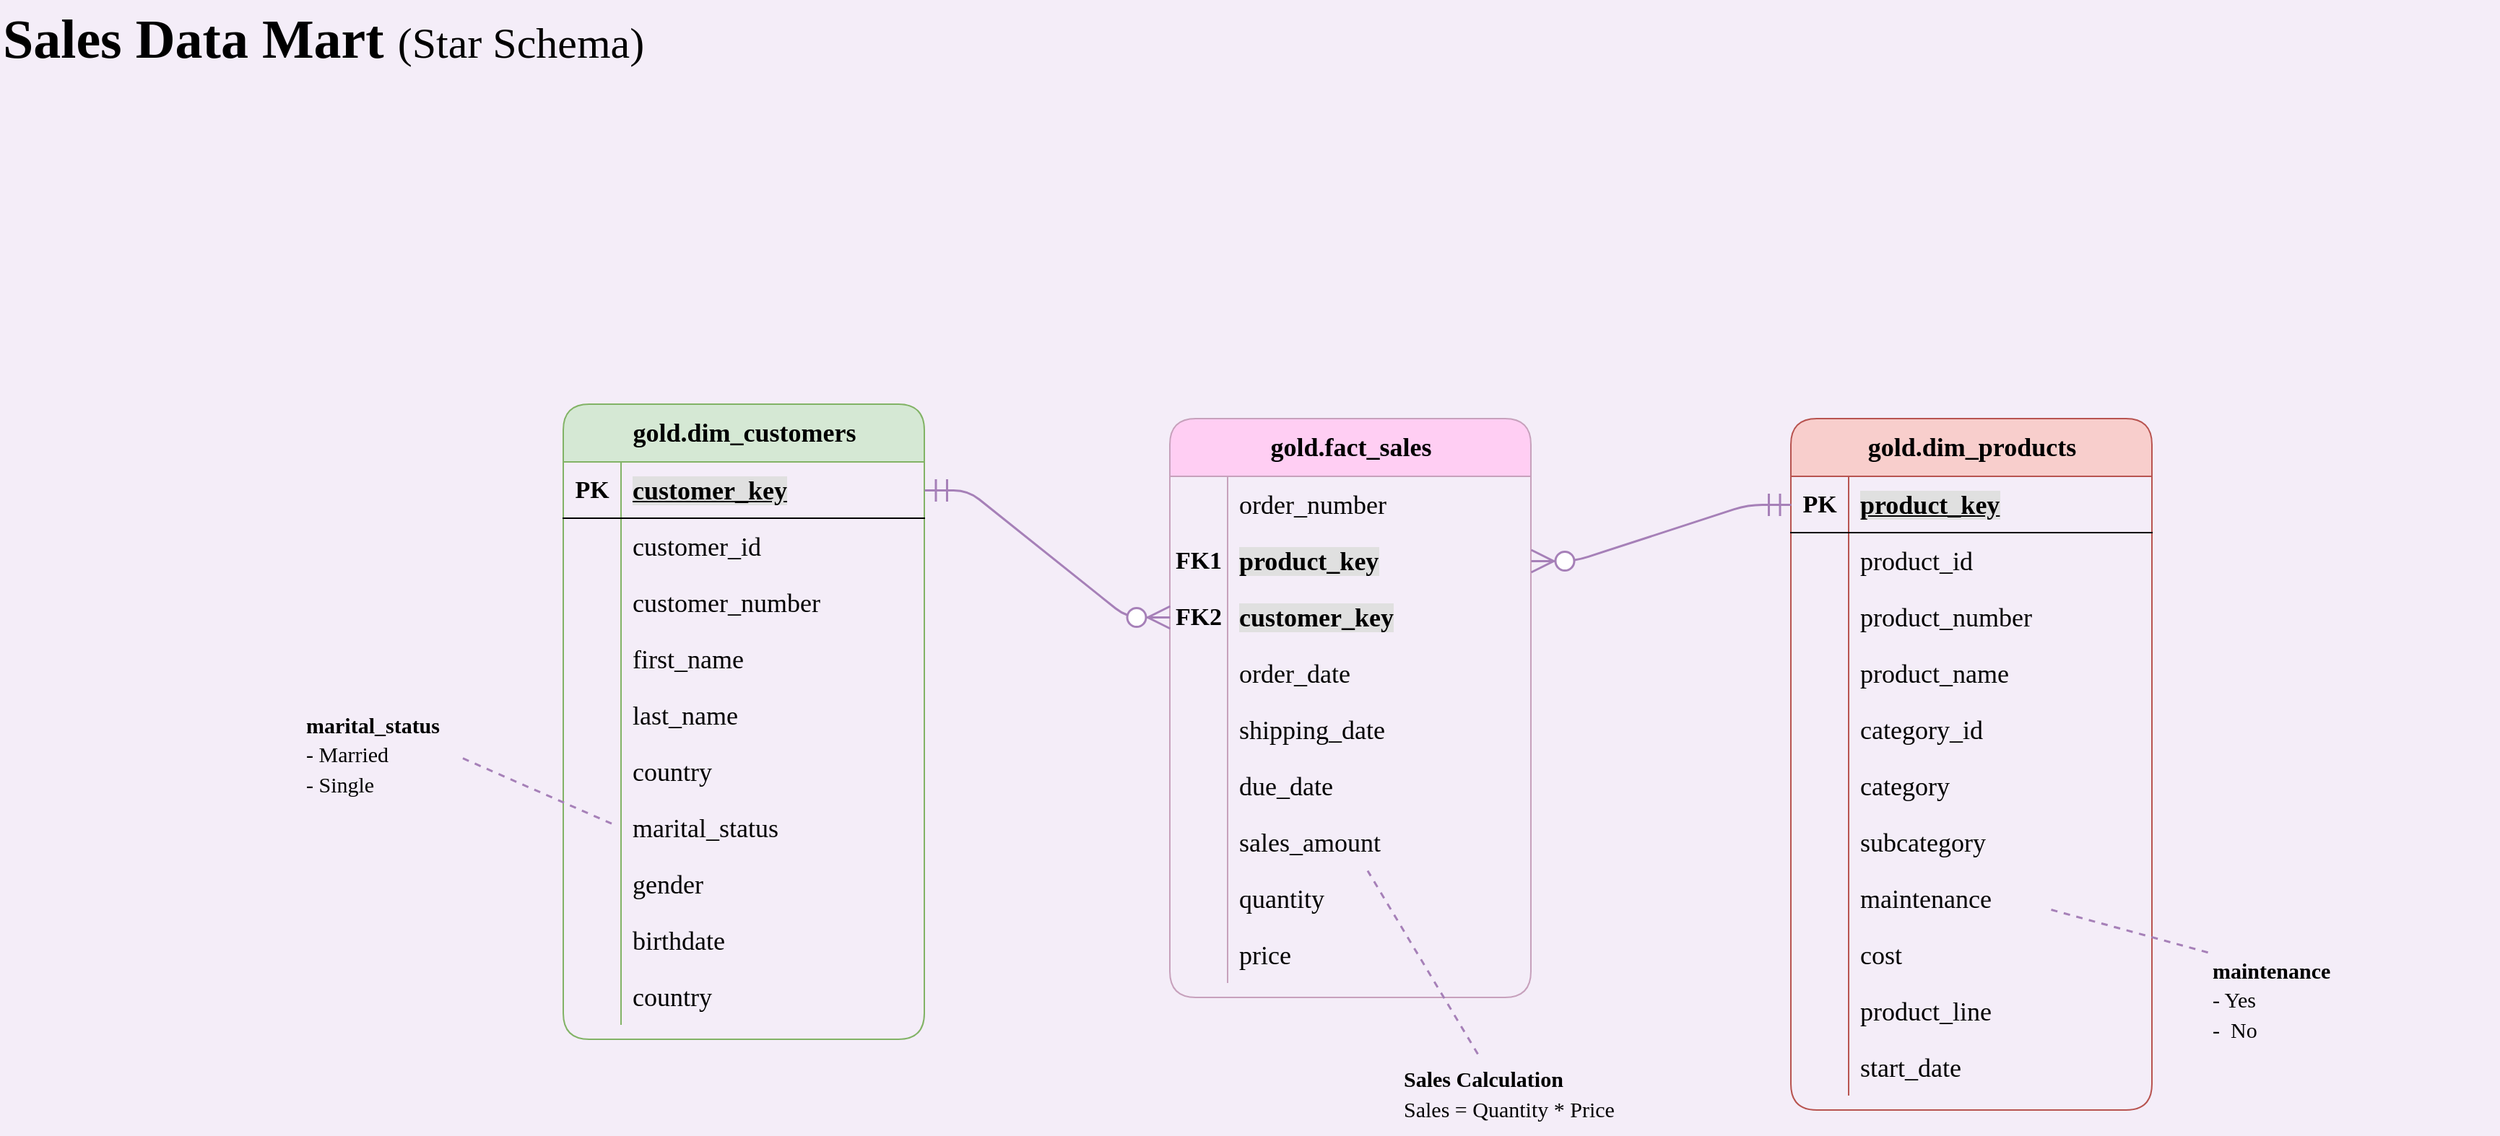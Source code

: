 <mxfile version="26.0.9">
  <diagram name="Sales Data Mart " id="hLIjLHAYCb3o381HsihC">
    <mxGraphModel dx="1687" dy="2205" grid="1" gridSize="10" guides="1" tooltips="1" connect="1" arrows="1" fold="1" page="1" pageScale="1" pageWidth="1920" pageHeight="1200" background="#F4EDF8" math="0" shadow="0">
      <root>
        <mxCell id="3UP7FawPSVQ9M-GqKKiO-0" />
        <mxCell id="3UP7FawPSVQ9M-GqKKiO-1" parent="3UP7FawPSVQ9M-GqKKiO-0" />
        <mxCell id="3UP7FawPSVQ9M-GqKKiO-40" value="&lt;font style=&quot;&quot;&gt;&lt;b style=&quot;font-size: 38px;&quot;&gt;Sales Data Mart &lt;/b&gt;&lt;font style=&quot;font-size: 30px;&quot;&gt;(Star Schema)&lt;/font&gt;&lt;br style=&quot;font-size: 38px;&quot;&gt;&lt;/font&gt;" style="text;html=1;strokeColor=none;fillColor=none;align=left;verticalAlign=middle;whiteSpace=wrap;rounded=1;fontSize=38;fontFamily=Poppins;fontSource=https%3A%2F%2Ffonts.googleapis.com%2Fcss%3Ffamily%3DPoppins;" parent="3UP7FawPSVQ9M-GqKKiO-1" vertex="1">
          <mxGeometry x="40" y="-1170" width="610" height="54" as="geometry" />
        </mxCell>
        <mxCell id="R6O-aEDRoKmDsrgJR9yp-0" value="&lt;font style=&quot;font-size: 18px;&quot;&gt;gold.dim_customers&lt;/font&gt;" style="shape=table;startSize=40;container=1;collapsible=1;childLayout=tableLayout;fixedRows=1;rowLines=0;fontStyle=1;align=center;resizeLast=1;html=1;rounded=1;fillColor=#D5E8D4;strokeColor=#82b366;fontFamily=Poppins;fontSource=https%3A%2F%2Ffonts.googleapis.com%2Fcss%3Ffamily%3DPoppins;textShadow=0;" parent="3UP7FawPSVQ9M-GqKKiO-1" vertex="1">
          <mxGeometry x="430" y="-890" width="250" height="440" as="geometry" />
        </mxCell>
        <mxCell id="R6O-aEDRoKmDsrgJR9yp-1" value="" style="shape=tableRow;horizontal=0;startSize=0;swimlaneHead=0;swimlaneBody=0;fillColor=none;collapsible=0;dropTarget=0;points=[[0,0.5],[1,0.5]];portConstraint=eastwest;top=0;left=0;right=0;bottom=1;rounded=1;fontStyle=1;fontSize=16;" parent="R6O-aEDRoKmDsrgJR9yp-0" vertex="1">
          <mxGeometry y="40" width="250" height="39" as="geometry" />
        </mxCell>
        <mxCell id="R6O-aEDRoKmDsrgJR9yp-2" value="PK" style="shape=partialRectangle;connectable=0;fillColor=none;top=0;left=0;bottom=0;right=0;fontStyle=1;overflow=hidden;whiteSpace=wrap;html=1;rounded=1;fontSize=17;fontFamily=Poppins;fontSource=https%3A%2F%2Ffonts.googleapis.com%2Fcss%3Ffamily%3DPoppins;" parent="R6O-aEDRoKmDsrgJR9yp-1" vertex="1">
          <mxGeometry width="40" height="39" as="geometry">
            <mxRectangle width="40" height="39" as="alternateBounds" />
          </mxGeometry>
        </mxCell>
        <mxCell id="R6O-aEDRoKmDsrgJR9yp-3" value="&lt;span style=&quot;background-color: rgb(224, 224, 224);&quot;&gt;customer_key&lt;/span&gt;" style="shape=partialRectangle;connectable=0;fillColor=none;top=0;left=0;bottom=0;right=0;align=left;spacingLeft=6;fontStyle=5;overflow=hidden;whiteSpace=wrap;html=1;rounded=1;fontSize=18;fontFamily=Poppins;fontSource=https%3A%2F%2Ffonts.googleapis.com%2Fcss%3Ffamily%3DPoppins;" parent="R6O-aEDRoKmDsrgJR9yp-1" vertex="1">
          <mxGeometry x="40" width="210" height="39" as="geometry">
            <mxRectangle width="210" height="39" as="alternateBounds" />
          </mxGeometry>
        </mxCell>
        <mxCell id="R6O-aEDRoKmDsrgJR9yp-4" value="" style="shape=tableRow;horizontal=0;startSize=0;swimlaneHead=0;swimlaneBody=0;fillColor=none;collapsible=0;dropTarget=0;points=[[0,0.5],[1,0.5]];portConstraint=eastwest;top=0;left=0;right=0;bottom=0;rounded=1;fontStyle=1;fontSize=16;" parent="R6O-aEDRoKmDsrgJR9yp-0" vertex="1">
          <mxGeometry y="79" width="250" height="39" as="geometry" />
        </mxCell>
        <mxCell id="R6O-aEDRoKmDsrgJR9yp-5" value="" style="shape=partialRectangle;connectable=0;fillColor=none;top=0;left=0;bottom=0;right=0;editable=1;overflow=hidden;whiteSpace=wrap;html=1;rounded=1;fontStyle=1;fontSize=16;" parent="R6O-aEDRoKmDsrgJR9yp-4" vertex="1">
          <mxGeometry width="40" height="39" as="geometry">
            <mxRectangle width="40" height="39" as="alternateBounds" />
          </mxGeometry>
        </mxCell>
        <mxCell id="R6O-aEDRoKmDsrgJR9yp-6" value="customer_id" style="shape=partialRectangle;connectable=0;fillColor=none;top=0;left=0;bottom=0;right=0;align=left;spacingLeft=6;overflow=hidden;whiteSpace=wrap;html=1;rounded=1;fontStyle=0;fontSize=18;fontFamily=Poppins;fontSource=https%3A%2F%2Ffonts.googleapis.com%2Fcss%3Ffamily%3DPoppins;textShadow=0;labelBorderColor=none;" parent="R6O-aEDRoKmDsrgJR9yp-4" vertex="1">
          <mxGeometry x="40" width="210" height="39" as="geometry">
            <mxRectangle width="210" height="39" as="alternateBounds" />
          </mxGeometry>
        </mxCell>
        <mxCell id="R6O-aEDRoKmDsrgJR9yp-7" value="" style="shape=tableRow;horizontal=0;startSize=0;swimlaneHead=0;swimlaneBody=0;fillColor=none;collapsible=0;dropTarget=0;points=[[0,0.5],[1,0.5]];portConstraint=eastwest;top=0;left=0;right=0;bottom=0;rounded=1;fontStyle=1;fontSize=16;" parent="R6O-aEDRoKmDsrgJR9yp-0" vertex="1">
          <mxGeometry y="118" width="250" height="39" as="geometry" />
        </mxCell>
        <mxCell id="R6O-aEDRoKmDsrgJR9yp-8" value="" style="shape=partialRectangle;connectable=0;fillColor=none;top=0;left=0;bottom=0;right=0;editable=1;overflow=hidden;whiteSpace=wrap;html=1;rounded=1;fontStyle=1;fontSize=16;" parent="R6O-aEDRoKmDsrgJR9yp-7" vertex="1">
          <mxGeometry width="40" height="39" as="geometry">
            <mxRectangle width="40" height="39" as="alternateBounds" />
          </mxGeometry>
        </mxCell>
        <mxCell id="R6O-aEDRoKmDsrgJR9yp-9" value="customer_number" style="shape=partialRectangle;connectable=0;fillColor=none;top=0;left=0;bottom=0;right=0;align=left;spacingLeft=6;overflow=hidden;whiteSpace=wrap;html=1;rounded=1;fontStyle=0;fontSize=18;fontFamily=Poppins;fontSource=https%3A%2F%2Ffonts.googleapis.com%2Fcss%3Ffamily%3DPoppins;textShadow=0;labelBorderColor=none;" parent="R6O-aEDRoKmDsrgJR9yp-7" vertex="1">
          <mxGeometry x="40" width="210" height="39" as="geometry">
            <mxRectangle width="210" height="39" as="alternateBounds" />
          </mxGeometry>
        </mxCell>
        <mxCell id="R6O-aEDRoKmDsrgJR9yp-10" value="" style="shape=tableRow;horizontal=0;startSize=0;swimlaneHead=0;swimlaneBody=0;fillColor=none;collapsible=0;dropTarget=0;points=[[0,0.5],[1,0.5]];portConstraint=eastwest;top=0;left=0;right=0;bottom=0;rounded=1;fontStyle=1;fontSize=16;" parent="R6O-aEDRoKmDsrgJR9yp-0" vertex="1">
          <mxGeometry y="157" width="250" height="39" as="geometry" />
        </mxCell>
        <mxCell id="R6O-aEDRoKmDsrgJR9yp-11" value="" style="shape=partialRectangle;connectable=0;fillColor=none;top=0;left=0;bottom=0;right=0;editable=1;overflow=hidden;whiteSpace=wrap;html=1;rounded=1;fontStyle=1;fontSize=16;" parent="R6O-aEDRoKmDsrgJR9yp-10" vertex="1">
          <mxGeometry width="40" height="39" as="geometry">
            <mxRectangle width="40" height="39" as="alternateBounds" />
          </mxGeometry>
        </mxCell>
        <mxCell id="R6O-aEDRoKmDsrgJR9yp-12" value="first_name" style="shape=partialRectangle;connectable=0;fillColor=none;top=0;left=0;bottom=0;right=0;align=left;spacingLeft=6;overflow=hidden;whiteSpace=wrap;html=1;rounded=1;fontStyle=0;fontSize=18;fontFamily=Poppins;fontSource=https%3A%2F%2Ffonts.googleapis.com%2Fcss%3Ffamily%3DPoppins;textShadow=0;labelBorderColor=none;" parent="R6O-aEDRoKmDsrgJR9yp-10" vertex="1">
          <mxGeometry x="40" width="210" height="39" as="geometry">
            <mxRectangle width="210" height="39" as="alternateBounds" />
          </mxGeometry>
        </mxCell>
        <mxCell id="R6O-aEDRoKmDsrgJR9yp-13" value="" style="shape=tableRow;horizontal=0;startSize=0;swimlaneHead=0;swimlaneBody=0;fillColor=none;collapsible=0;dropTarget=0;points=[[0,0.5],[1,0.5]];portConstraint=eastwest;top=0;left=0;right=0;bottom=0;rounded=1;fontStyle=1;fontSize=16;" parent="R6O-aEDRoKmDsrgJR9yp-0" vertex="1">
          <mxGeometry y="196" width="250" height="39" as="geometry" />
        </mxCell>
        <mxCell id="R6O-aEDRoKmDsrgJR9yp-14" value="" style="shape=partialRectangle;connectable=0;fillColor=none;top=0;left=0;bottom=0;right=0;editable=1;overflow=hidden;whiteSpace=wrap;html=1;rounded=1;fontStyle=1;fontSize=16;" parent="R6O-aEDRoKmDsrgJR9yp-13" vertex="1">
          <mxGeometry width="40" height="39" as="geometry">
            <mxRectangle width="40" height="39" as="alternateBounds" />
          </mxGeometry>
        </mxCell>
        <mxCell id="R6O-aEDRoKmDsrgJR9yp-15" value="last_name" style="shape=partialRectangle;connectable=0;fillColor=none;top=0;left=0;bottom=0;right=0;align=left;spacingLeft=6;overflow=hidden;whiteSpace=wrap;html=1;rounded=1;fontStyle=0;fontSize=18;fontFamily=Poppins;fontSource=https%3A%2F%2Ffonts.googleapis.com%2Fcss%3Ffamily%3DPoppins;textShadow=0;labelBorderColor=none;" parent="R6O-aEDRoKmDsrgJR9yp-13" vertex="1">
          <mxGeometry x="40" width="210" height="39" as="geometry">
            <mxRectangle width="210" height="39" as="alternateBounds" />
          </mxGeometry>
        </mxCell>
        <mxCell id="R6O-aEDRoKmDsrgJR9yp-19" value="" style="shape=tableRow;horizontal=0;startSize=0;swimlaneHead=0;swimlaneBody=0;fillColor=none;collapsible=0;dropTarget=0;points=[[0,0.5],[1,0.5]];portConstraint=eastwest;top=0;left=0;right=0;bottom=0;rounded=1;fontStyle=1;fontSize=16;" parent="R6O-aEDRoKmDsrgJR9yp-0" vertex="1">
          <mxGeometry y="235" width="250" height="39" as="geometry" />
        </mxCell>
        <mxCell id="R6O-aEDRoKmDsrgJR9yp-20" value="" style="shape=partialRectangle;connectable=0;fillColor=none;top=0;left=0;bottom=0;right=0;editable=1;overflow=hidden;whiteSpace=wrap;html=1;rounded=1;fontStyle=1;fontSize=16;" parent="R6O-aEDRoKmDsrgJR9yp-19" vertex="1">
          <mxGeometry width="40" height="39" as="geometry">
            <mxRectangle width="40" height="39" as="alternateBounds" />
          </mxGeometry>
        </mxCell>
        <mxCell id="R6O-aEDRoKmDsrgJR9yp-21" value="country" style="shape=partialRectangle;connectable=0;fillColor=none;top=0;left=0;bottom=0;right=0;align=left;spacingLeft=6;overflow=hidden;whiteSpace=wrap;html=1;rounded=1;fontStyle=0;fontSize=18;fontFamily=Poppins;fontSource=https%3A%2F%2Ffonts.googleapis.com%2Fcss%3Ffamily%3DPoppins;textShadow=0;labelBorderColor=none;" parent="R6O-aEDRoKmDsrgJR9yp-19" vertex="1">
          <mxGeometry x="40" width="210" height="39" as="geometry">
            <mxRectangle width="210" height="39" as="alternateBounds" />
          </mxGeometry>
        </mxCell>
        <mxCell id="R6O-aEDRoKmDsrgJR9yp-22" value="" style="shape=tableRow;horizontal=0;startSize=0;swimlaneHead=0;swimlaneBody=0;fillColor=none;collapsible=0;dropTarget=0;points=[[0,0.5],[1,0.5]];portConstraint=eastwest;top=0;left=0;right=0;bottom=0;rounded=1;fontStyle=1;fontSize=16;" parent="R6O-aEDRoKmDsrgJR9yp-0" vertex="1">
          <mxGeometry y="274" width="250" height="39" as="geometry" />
        </mxCell>
        <mxCell id="R6O-aEDRoKmDsrgJR9yp-23" value="" style="shape=partialRectangle;connectable=0;fillColor=none;top=0;left=0;bottom=0;right=0;editable=1;overflow=hidden;whiteSpace=wrap;html=1;rounded=1;fontStyle=1;fontSize=16;" parent="R6O-aEDRoKmDsrgJR9yp-22" vertex="1">
          <mxGeometry width="40" height="39" as="geometry">
            <mxRectangle width="40" height="39" as="alternateBounds" />
          </mxGeometry>
        </mxCell>
        <mxCell id="R6O-aEDRoKmDsrgJR9yp-24" value="marital_status" style="shape=partialRectangle;connectable=0;fillColor=none;top=0;left=0;bottom=0;right=0;align=left;spacingLeft=6;overflow=hidden;whiteSpace=wrap;html=1;rounded=1;fontStyle=0;fontSize=18;fontFamily=Poppins;fontSource=https%3A%2F%2Ffonts.googleapis.com%2Fcss%3Ffamily%3DPoppins;textShadow=0;labelBorderColor=none;" parent="R6O-aEDRoKmDsrgJR9yp-22" vertex="1">
          <mxGeometry x="40" width="210" height="39" as="geometry">
            <mxRectangle width="210" height="39" as="alternateBounds" />
          </mxGeometry>
        </mxCell>
        <mxCell id="R6O-aEDRoKmDsrgJR9yp-25" value="" style="shape=tableRow;horizontal=0;startSize=0;swimlaneHead=0;swimlaneBody=0;fillColor=none;collapsible=0;dropTarget=0;points=[[0,0.5],[1,0.5]];portConstraint=eastwest;top=0;left=0;right=0;bottom=0;rounded=1;fontStyle=1;fontSize=16;" parent="R6O-aEDRoKmDsrgJR9yp-0" vertex="1">
          <mxGeometry y="313" width="250" height="39" as="geometry" />
        </mxCell>
        <mxCell id="R6O-aEDRoKmDsrgJR9yp-26" value="" style="shape=partialRectangle;connectable=0;fillColor=none;top=0;left=0;bottom=0;right=0;editable=1;overflow=hidden;whiteSpace=wrap;html=1;rounded=1;fontStyle=1;fontSize=16;" parent="R6O-aEDRoKmDsrgJR9yp-25" vertex="1">
          <mxGeometry width="40" height="39" as="geometry">
            <mxRectangle width="40" height="39" as="alternateBounds" />
          </mxGeometry>
        </mxCell>
        <mxCell id="R6O-aEDRoKmDsrgJR9yp-27" value="gender" style="shape=partialRectangle;connectable=0;fillColor=none;top=0;left=0;bottom=0;right=0;align=left;spacingLeft=6;overflow=hidden;whiteSpace=wrap;html=1;rounded=1;fontStyle=0;fontSize=18;fontFamily=Poppins;fontSource=https%3A%2F%2Ffonts.googleapis.com%2Fcss%3Ffamily%3DPoppins;textShadow=0;labelBorderColor=none;" parent="R6O-aEDRoKmDsrgJR9yp-25" vertex="1">
          <mxGeometry x="40" width="210" height="39" as="geometry">
            <mxRectangle width="210" height="39" as="alternateBounds" />
          </mxGeometry>
        </mxCell>
        <mxCell id="R6O-aEDRoKmDsrgJR9yp-28" value="" style="shape=tableRow;horizontal=0;startSize=0;swimlaneHead=0;swimlaneBody=0;fillColor=none;collapsible=0;dropTarget=0;points=[[0,0.5],[1,0.5]];portConstraint=eastwest;top=0;left=0;right=0;bottom=0;rounded=1;fontStyle=1;fontSize=16;" parent="R6O-aEDRoKmDsrgJR9yp-0" vertex="1">
          <mxGeometry y="352" width="250" height="39" as="geometry" />
        </mxCell>
        <mxCell id="R6O-aEDRoKmDsrgJR9yp-29" value="" style="shape=partialRectangle;connectable=0;fillColor=none;top=0;left=0;bottom=0;right=0;editable=1;overflow=hidden;whiteSpace=wrap;html=1;rounded=1;fontStyle=1;fontSize=16;" parent="R6O-aEDRoKmDsrgJR9yp-28" vertex="1">
          <mxGeometry width="40" height="39" as="geometry">
            <mxRectangle width="40" height="39" as="alternateBounds" />
          </mxGeometry>
        </mxCell>
        <mxCell id="R6O-aEDRoKmDsrgJR9yp-30" value="birthdate" style="shape=partialRectangle;connectable=0;fillColor=none;top=0;left=0;bottom=0;right=0;align=left;spacingLeft=6;overflow=hidden;whiteSpace=wrap;html=1;rounded=1;fontStyle=0;fontSize=18;fontFamily=Poppins;fontSource=https%3A%2F%2Ffonts.googleapis.com%2Fcss%3Ffamily%3DPoppins;textShadow=0;labelBorderColor=none;" parent="R6O-aEDRoKmDsrgJR9yp-28" vertex="1">
          <mxGeometry x="40" width="210" height="39" as="geometry">
            <mxRectangle width="210" height="39" as="alternateBounds" />
          </mxGeometry>
        </mxCell>
        <mxCell id="R6O-aEDRoKmDsrgJR9yp-59" value="" style="shape=tableRow;horizontal=0;startSize=0;swimlaneHead=0;swimlaneBody=0;fillColor=none;collapsible=0;dropTarget=0;points=[[0,0.5],[1,0.5]];portConstraint=eastwest;top=0;left=0;right=0;bottom=0;rounded=1;fontStyle=1;fontSize=16;" parent="R6O-aEDRoKmDsrgJR9yp-0" vertex="1">
          <mxGeometry y="391" width="250" height="39" as="geometry" />
        </mxCell>
        <mxCell id="R6O-aEDRoKmDsrgJR9yp-60" value="" style="shape=partialRectangle;connectable=0;fillColor=none;top=0;left=0;bottom=0;right=0;editable=1;overflow=hidden;whiteSpace=wrap;html=1;rounded=1;fontStyle=1;fontSize=16;" parent="R6O-aEDRoKmDsrgJR9yp-59" vertex="1">
          <mxGeometry width="40" height="39" as="geometry">
            <mxRectangle width="40" height="39" as="alternateBounds" />
          </mxGeometry>
        </mxCell>
        <mxCell id="R6O-aEDRoKmDsrgJR9yp-61" value="country" style="shape=partialRectangle;connectable=0;fillColor=none;top=0;left=0;bottom=0;right=0;align=left;spacingLeft=6;overflow=hidden;whiteSpace=wrap;html=1;rounded=1;fontStyle=0;fontSize=18;fontFamily=Poppins;fontSource=https%3A%2F%2Ffonts.googleapis.com%2Fcss%3Ffamily%3DPoppins;textShadow=0;labelBorderColor=none;" parent="R6O-aEDRoKmDsrgJR9yp-59" vertex="1">
          <mxGeometry x="40" width="210" height="39" as="geometry">
            <mxRectangle width="210" height="39" as="alternateBounds" />
          </mxGeometry>
        </mxCell>
        <mxCell id="R6O-aEDRoKmDsrgJR9yp-31" value="&lt;font style=&quot;font-size: 18px;&quot;&gt;gold.dim_products&lt;/font&gt;" style="shape=table;startSize=40;container=1;collapsible=1;childLayout=tableLayout;fixedRows=1;rowLines=0;fontStyle=1;align=center;resizeLast=1;html=1;rounded=1;fillColor=#F8CECC;strokeColor=#B85450;fontFamily=Poppins;fontSource=https%3A%2F%2Ffonts.googleapis.com%2Fcss%3Ffamily%3DPoppins;textShadow=0;" parent="3UP7FawPSVQ9M-GqKKiO-1" vertex="1">
          <mxGeometry x="1280" y="-880" width="250" height="479" as="geometry" />
        </mxCell>
        <mxCell id="R6O-aEDRoKmDsrgJR9yp-32" value="" style="shape=tableRow;horizontal=0;startSize=0;swimlaneHead=0;swimlaneBody=0;fillColor=none;collapsible=0;dropTarget=0;points=[[0,0.5],[1,0.5]];portConstraint=eastwest;top=0;left=0;right=0;bottom=1;rounded=1;fontStyle=1;fontSize=16;" parent="R6O-aEDRoKmDsrgJR9yp-31" vertex="1">
          <mxGeometry y="40" width="250" height="39" as="geometry" />
        </mxCell>
        <mxCell id="R6O-aEDRoKmDsrgJR9yp-33" value="PK" style="shape=partialRectangle;connectable=0;fillColor=none;top=0;left=0;bottom=0;right=0;fontStyle=1;overflow=hidden;whiteSpace=wrap;html=1;rounded=1;fontSize=17;fontFamily=Poppins;fontSource=https%3A%2F%2Ffonts.googleapis.com%2Fcss%3Ffamily%3DPoppins;" parent="R6O-aEDRoKmDsrgJR9yp-32" vertex="1">
          <mxGeometry width="40" height="39" as="geometry">
            <mxRectangle width="40" height="39" as="alternateBounds" />
          </mxGeometry>
        </mxCell>
        <mxCell id="R6O-aEDRoKmDsrgJR9yp-34" value="&lt;span style=&quot;background-color: rgb(224, 224, 224);&quot;&gt;product_key&lt;/span&gt;" style="shape=partialRectangle;connectable=0;fillColor=none;top=0;left=0;bottom=0;right=0;align=left;spacingLeft=6;fontStyle=5;overflow=hidden;whiteSpace=wrap;html=1;rounded=1;fontSize=18;fontFamily=Poppins;fontSource=https%3A%2F%2Ffonts.googleapis.com%2Fcss%3Ffamily%3DPoppins;" parent="R6O-aEDRoKmDsrgJR9yp-32" vertex="1">
          <mxGeometry x="40" width="210" height="39" as="geometry">
            <mxRectangle width="210" height="39" as="alternateBounds" />
          </mxGeometry>
        </mxCell>
        <mxCell id="R6O-aEDRoKmDsrgJR9yp-35" value="" style="shape=tableRow;horizontal=0;startSize=0;swimlaneHead=0;swimlaneBody=0;fillColor=none;collapsible=0;dropTarget=0;points=[[0,0.5],[1,0.5]];portConstraint=eastwest;top=0;left=0;right=0;bottom=0;rounded=1;fontStyle=1;fontSize=16;" parent="R6O-aEDRoKmDsrgJR9yp-31" vertex="1">
          <mxGeometry y="79" width="250" height="39" as="geometry" />
        </mxCell>
        <mxCell id="R6O-aEDRoKmDsrgJR9yp-36" value="" style="shape=partialRectangle;connectable=0;fillColor=none;top=0;left=0;bottom=0;right=0;editable=1;overflow=hidden;whiteSpace=wrap;html=1;rounded=1;fontStyle=1;fontSize=16;" parent="R6O-aEDRoKmDsrgJR9yp-35" vertex="1">
          <mxGeometry width="40" height="39" as="geometry">
            <mxRectangle width="40" height="39" as="alternateBounds" />
          </mxGeometry>
        </mxCell>
        <mxCell id="R6O-aEDRoKmDsrgJR9yp-37" value="product_id" style="shape=partialRectangle;connectable=0;fillColor=none;top=0;left=0;bottom=0;right=0;align=left;spacingLeft=6;overflow=hidden;whiteSpace=wrap;html=1;rounded=1;fontStyle=0;fontSize=18;fontFamily=Poppins;fontSource=https%3A%2F%2Ffonts.googleapis.com%2Fcss%3Ffamily%3DPoppins;" parent="R6O-aEDRoKmDsrgJR9yp-35" vertex="1">
          <mxGeometry x="40" width="210" height="39" as="geometry">
            <mxRectangle width="210" height="39" as="alternateBounds" />
          </mxGeometry>
        </mxCell>
        <mxCell id="R6O-aEDRoKmDsrgJR9yp-38" value="" style="shape=tableRow;horizontal=0;startSize=0;swimlaneHead=0;swimlaneBody=0;fillColor=none;collapsible=0;dropTarget=0;points=[[0,0.5],[1,0.5]];portConstraint=eastwest;top=0;left=0;right=0;bottom=0;rounded=1;fontStyle=1;fontSize=16;" parent="R6O-aEDRoKmDsrgJR9yp-31" vertex="1">
          <mxGeometry y="118" width="250" height="39" as="geometry" />
        </mxCell>
        <mxCell id="R6O-aEDRoKmDsrgJR9yp-39" value="" style="shape=partialRectangle;connectable=0;fillColor=none;top=0;left=0;bottom=0;right=0;editable=1;overflow=hidden;whiteSpace=wrap;html=1;rounded=1;fontStyle=1;fontSize=16;" parent="R6O-aEDRoKmDsrgJR9yp-38" vertex="1">
          <mxGeometry width="40" height="39" as="geometry">
            <mxRectangle width="40" height="39" as="alternateBounds" />
          </mxGeometry>
        </mxCell>
        <mxCell id="R6O-aEDRoKmDsrgJR9yp-40" value="product_number" style="shape=partialRectangle;connectable=0;fillColor=none;top=0;left=0;bottom=0;right=0;align=left;spacingLeft=6;overflow=hidden;whiteSpace=wrap;html=1;rounded=1;fontStyle=0;fontSize=18;fontFamily=Poppins;fontSource=https%3A%2F%2Ffonts.googleapis.com%2Fcss%3Ffamily%3DPoppins;" parent="R6O-aEDRoKmDsrgJR9yp-38" vertex="1">
          <mxGeometry x="40" width="210" height="39" as="geometry">
            <mxRectangle width="210" height="39" as="alternateBounds" />
          </mxGeometry>
        </mxCell>
        <mxCell id="R6O-aEDRoKmDsrgJR9yp-41" value="" style="shape=tableRow;horizontal=0;startSize=0;swimlaneHead=0;swimlaneBody=0;fillColor=none;collapsible=0;dropTarget=0;points=[[0,0.5],[1,0.5]];portConstraint=eastwest;top=0;left=0;right=0;bottom=0;rounded=1;fontStyle=1;fontSize=16;" parent="R6O-aEDRoKmDsrgJR9yp-31" vertex="1">
          <mxGeometry y="157" width="250" height="39" as="geometry" />
        </mxCell>
        <mxCell id="R6O-aEDRoKmDsrgJR9yp-42" value="" style="shape=partialRectangle;connectable=0;fillColor=none;top=0;left=0;bottom=0;right=0;editable=1;overflow=hidden;whiteSpace=wrap;html=1;rounded=1;fontStyle=1;fontSize=16;" parent="R6O-aEDRoKmDsrgJR9yp-41" vertex="1">
          <mxGeometry width="40" height="39" as="geometry">
            <mxRectangle width="40" height="39" as="alternateBounds" />
          </mxGeometry>
        </mxCell>
        <mxCell id="R6O-aEDRoKmDsrgJR9yp-43" value="product_name" style="shape=partialRectangle;connectable=0;fillColor=none;top=0;left=0;bottom=0;right=0;align=left;spacingLeft=6;overflow=hidden;whiteSpace=wrap;html=1;rounded=1;fontStyle=0;fontSize=18;fontFamily=Poppins;fontSource=https%3A%2F%2Ffonts.googleapis.com%2Fcss%3Ffamily%3DPoppins;" parent="R6O-aEDRoKmDsrgJR9yp-41" vertex="1">
          <mxGeometry x="40" width="210" height="39" as="geometry">
            <mxRectangle width="210" height="39" as="alternateBounds" />
          </mxGeometry>
        </mxCell>
        <mxCell id="R6O-aEDRoKmDsrgJR9yp-62" value="" style="shape=tableRow;horizontal=0;startSize=0;swimlaneHead=0;swimlaneBody=0;fillColor=none;collapsible=0;dropTarget=0;points=[[0,0.5],[1,0.5]];portConstraint=eastwest;top=0;left=0;right=0;bottom=0;rounded=1;fontStyle=1;fontSize=16;" parent="R6O-aEDRoKmDsrgJR9yp-31" vertex="1">
          <mxGeometry y="196" width="250" height="39" as="geometry" />
        </mxCell>
        <mxCell id="R6O-aEDRoKmDsrgJR9yp-63" value="" style="shape=partialRectangle;connectable=0;fillColor=none;top=0;left=0;bottom=0;right=0;editable=1;overflow=hidden;whiteSpace=wrap;html=1;rounded=1;fontStyle=1;fontSize=16;" parent="R6O-aEDRoKmDsrgJR9yp-62" vertex="1">
          <mxGeometry width="40" height="39" as="geometry">
            <mxRectangle width="40" height="39" as="alternateBounds" />
          </mxGeometry>
        </mxCell>
        <mxCell id="R6O-aEDRoKmDsrgJR9yp-64" value="category_id" style="shape=partialRectangle;connectable=0;fillColor=none;top=0;left=0;bottom=0;right=0;align=left;spacingLeft=6;overflow=hidden;whiteSpace=wrap;html=1;rounded=1;fontStyle=0;fontSize=18;fontFamily=Poppins;fontSource=https%3A%2F%2Ffonts.googleapis.com%2Fcss%3Ffamily%3DPoppins;" parent="R6O-aEDRoKmDsrgJR9yp-62" vertex="1">
          <mxGeometry x="40" width="210" height="39" as="geometry">
            <mxRectangle width="210" height="39" as="alternateBounds" />
          </mxGeometry>
        </mxCell>
        <mxCell id="R6O-aEDRoKmDsrgJR9yp-44" value="" style="shape=tableRow;horizontal=0;startSize=0;swimlaneHead=0;swimlaneBody=0;fillColor=none;collapsible=0;dropTarget=0;points=[[0,0.5],[1,0.5]];portConstraint=eastwest;top=0;left=0;right=0;bottom=0;rounded=1;fontStyle=1;fontSize=16;" parent="R6O-aEDRoKmDsrgJR9yp-31" vertex="1">
          <mxGeometry y="235" width="250" height="39" as="geometry" />
        </mxCell>
        <mxCell id="R6O-aEDRoKmDsrgJR9yp-45" value="" style="shape=partialRectangle;connectable=0;fillColor=none;top=0;left=0;bottom=0;right=0;editable=1;overflow=hidden;whiteSpace=wrap;html=1;rounded=1;fontStyle=1;fontSize=16;" parent="R6O-aEDRoKmDsrgJR9yp-44" vertex="1">
          <mxGeometry width="40" height="39" as="geometry">
            <mxRectangle width="40" height="39" as="alternateBounds" />
          </mxGeometry>
        </mxCell>
        <mxCell id="R6O-aEDRoKmDsrgJR9yp-46" value="category" style="shape=partialRectangle;connectable=0;fillColor=none;top=0;left=0;bottom=0;right=0;align=left;spacingLeft=6;overflow=hidden;whiteSpace=wrap;html=1;rounded=1;fontStyle=0;fontSize=18;fontFamily=Poppins;fontSource=https%3A%2F%2Ffonts.googleapis.com%2Fcss%3Ffamily%3DPoppins;" parent="R6O-aEDRoKmDsrgJR9yp-44" vertex="1">
          <mxGeometry x="40" width="210" height="39" as="geometry">
            <mxRectangle width="210" height="39" as="alternateBounds" />
          </mxGeometry>
        </mxCell>
        <mxCell id="R6O-aEDRoKmDsrgJR9yp-47" value="" style="shape=tableRow;horizontal=0;startSize=0;swimlaneHead=0;swimlaneBody=0;fillColor=none;collapsible=0;dropTarget=0;points=[[0,0.5],[1,0.5]];portConstraint=eastwest;top=0;left=0;right=0;bottom=0;rounded=1;fontStyle=1;fontSize=16;" parent="R6O-aEDRoKmDsrgJR9yp-31" vertex="1">
          <mxGeometry y="274" width="250" height="39" as="geometry" />
        </mxCell>
        <mxCell id="R6O-aEDRoKmDsrgJR9yp-48" value="" style="shape=partialRectangle;connectable=0;fillColor=none;top=0;left=0;bottom=0;right=0;editable=1;overflow=hidden;whiteSpace=wrap;html=1;rounded=1;fontStyle=1;fontSize=16;" parent="R6O-aEDRoKmDsrgJR9yp-47" vertex="1">
          <mxGeometry width="40" height="39" as="geometry">
            <mxRectangle width="40" height="39" as="alternateBounds" />
          </mxGeometry>
        </mxCell>
        <mxCell id="R6O-aEDRoKmDsrgJR9yp-49" value="subcategory" style="shape=partialRectangle;connectable=0;fillColor=none;top=0;left=0;bottom=0;right=0;align=left;spacingLeft=6;overflow=hidden;whiteSpace=wrap;html=1;rounded=1;fontStyle=0;fontSize=18;fontFamily=Poppins;fontSource=https%3A%2F%2Ffonts.googleapis.com%2Fcss%3Ffamily%3DPoppins;" parent="R6O-aEDRoKmDsrgJR9yp-47" vertex="1">
          <mxGeometry x="40" width="210" height="39" as="geometry">
            <mxRectangle width="210" height="39" as="alternateBounds" />
          </mxGeometry>
        </mxCell>
        <mxCell id="R6O-aEDRoKmDsrgJR9yp-50" value="" style="shape=tableRow;horizontal=0;startSize=0;swimlaneHead=0;swimlaneBody=0;fillColor=none;collapsible=0;dropTarget=0;points=[[0,0.5],[1,0.5]];portConstraint=eastwest;top=0;left=0;right=0;bottom=0;rounded=1;fontStyle=1;fontSize=16;" parent="R6O-aEDRoKmDsrgJR9yp-31" vertex="1">
          <mxGeometry y="313" width="250" height="39" as="geometry" />
        </mxCell>
        <mxCell id="R6O-aEDRoKmDsrgJR9yp-51" value="" style="shape=partialRectangle;connectable=0;fillColor=none;top=0;left=0;bottom=0;right=0;editable=1;overflow=hidden;whiteSpace=wrap;html=1;rounded=1;fontStyle=1;fontSize=16;" parent="R6O-aEDRoKmDsrgJR9yp-50" vertex="1">
          <mxGeometry width="40" height="39" as="geometry">
            <mxRectangle width="40" height="39" as="alternateBounds" />
          </mxGeometry>
        </mxCell>
        <mxCell id="R6O-aEDRoKmDsrgJR9yp-52" value="maintenance" style="shape=partialRectangle;connectable=0;fillColor=none;top=0;left=0;bottom=0;right=0;align=left;spacingLeft=6;overflow=hidden;whiteSpace=wrap;html=1;rounded=1;fontStyle=0;fontSize=18;fontFamily=Poppins;fontSource=https%3A%2F%2Ffonts.googleapis.com%2Fcss%3Ffamily%3DPoppins;" parent="R6O-aEDRoKmDsrgJR9yp-50" vertex="1">
          <mxGeometry x="40" width="210" height="39" as="geometry">
            <mxRectangle width="210" height="39" as="alternateBounds" />
          </mxGeometry>
        </mxCell>
        <mxCell id="R6O-aEDRoKmDsrgJR9yp-53" value="" style="shape=tableRow;horizontal=0;startSize=0;swimlaneHead=0;swimlaneBody=0;fillColor=none;collapsible=0;dropTarget=0;points=[[0,0.5],[1,0.5]];portConstraint=eastwest;top=0;left=0;right=0;bottom=0;rounded=1;fontStyle=1;fontSize=16;" parent="R6O-aEDRoKmDsrgJR9yp-31" vertex="1">
          <mxGeometry y="352" width="250" height="39" as="geometry" />
        </mxCell>
        <mxCell id="R6O-aEDRoKmDsrgJR9yp-54" value="" style="shape=partialRectangle;connectable=0;fillColor=none;top=0;left=0;bottom=0;right=0;editable=1;overflow=hidden;whiteSpace=wrap;html=1;rounded=1;fontStyle=1;fontSize=16;" parent="R6O-aEDRoKmDsrgJR9yp-53" vertex="1">
          <mxGeometry width="40" height="39" as="geometry">
            <mxRectangle width="40" height="39" as="alternateBounds" />
          </mxGeometry>
        </mxCell>
        <mxCell id="R6O-aEDRoKmDsrgJR9yp-55" value="cost" style="shape=partialRectangle;connectable=0;fillColor=none;top=0;left=0;bottom=0;right=0;align=left;spacingLeft=6;overflow=hidden;whiteSpace=wrap;html=1;rounded=1;fontStyle=0;fontSize=18;fontFamily=Poppins;fontSource=https%3A%2F%2Ffonts.googleapis.com%2Fcss%3Ffamily%3DPoppins;" parent="R6O-aEDRoKmDsrgJR9yp-53" vertex="1">
          <mxGeometry x="40" width="210" height="39" as="geometry">
            <mxRectangle width="210" height="39" as="alternateBounds" />
          </mxGeometry>
        </mxCell>
        <mxCell id="R6O-aEDRoKmDsrgJR9yp-56" value="" style="shape=tableRow;horizontal=0;startSize=0;swimlaneHead=0;swimlaneBody=0;fillColor=none;collapsible=0;dropTarget=0;points=[[0,0.5],[1,0.5]];portConstraint=eastwest;top=0;left=0;right=0;bottom=0;rounded=1;fontStyle=1;fontSize=16;" parent="R6O-aEDRoKmDsrgJR9yp-31" vertex="1">
          <mxGeometry y="391" width="250" height="39" as="geometry" />
        </mxCell>
        <mxCell id="R6O-aEDRoKmDsrgJR9yp-57" value="" style="shape=partialRectangle;connectable=0;fillColor=none;top=0;left=0;bottom=0;right=0;editable=1;overflow=hidden;whiteSpace=wrap;html=1;rounded=1;fontStyle=1;fontSize=16;" parent="R6O-aEDRoKmDsrgJR9yp-56" vertex="1">
          <mxGeometry width="40" height="39" as="geometry">
            <mxRectangle width="40" height="39" as="alternateBounds" />
          </mxGeometry>
        </mxCell>
        <mxCell id="R6O-aEDRoKmDsrgJR9yp-58" value="product_line" style="shape=partialRectangle;connectable=0;fillColor=none;top=0;left=0;bottom=0;right=0;align=left;spacingLeft=6;overflow=hidden;whiteSpace=wrap;html=1;rounded=1;fontStyle=0;fontSize=18;fontFamily=Poppins;fontSource=https%3A%2F%2Ffonts.googleapis.com%2Fcss%3Ffamily%3DPoppins;" parent="R6O-aEDRoKmDsrgJR9yp-56" vertex="1">
          <mxGeometry x="40" width="210" height="39" as="geometry">
            <mxRectangle width="210" height="39" as="alternateBounds" />
          </mxGeometry>
        </mxCell>
        <mxCell id="R6O-aEDRoKmDsrgJR9yp-65" value="" style="shape=tableRow;horizontal=0;startSize=0;swimlaneHead=0;swimlaneBody=0;fillColor=none;collapsible=0;dropTarget=0;points=[[0,0.5],[1,0.5]];portConstraint=eastwest;top=0;left=0;right=0;bottom=0;rounded=1;fontStyle=1;fontSize=16;" parent="R6O-aEDRoKmDsrgJR9yp-31" vertex="1">
          <mxGeometry y="430" width="250" height="39" as="geometry" />
        </mxCell>
        <mxCell id="R6O-aEDRoKmDsrgJR9yp-66" value="" style="shape=partialRectangle;connectable=0;fillColor=none;top=0;left=0;bottom=0;right=0;editable=1;overflow=hidden;whiteSpace=wrap;html=1;rounded=1;fontStyle=1;fontSize=16;" parent="R6O-aEDRoKmDsrgJR9yp-65" vertex="1">
          <mxGeometry width="40" height="39" as="geometry">
            <mxRectangle width="40" height="39" as="alternateBounds" />
          </mxGeometry>
        </mxCell>
        <mxCell id="R6O-aEDRoKmDsrgJR9yp-67" value="start_date" style="shape=partialRectangle;connectable=0;fillColor=none;top=0;left=0;bottom=0;right=0;align=left;spacingLeft=6;overflow=hidden;whiteSpace=wrap;html=1;rounded=1;fontStyle=0;fontSize=18;fontFamily=Poppins;fontSource=https%3A%2F%2Ffonts.googleapis.com%2Fcss%3Ffamily%3DPoppins;" parent="R6O-aEDRoKmDsrgJR9yp-65" vertex="1">
          <mxGeometry x="40" width="210" height="39" as="geometry">
            <mxRectangle width="210" height="39" as="alternateBounds" />
          </mxGeometry>
        </mxCell>
        <mxCell id="R6O-aEDRoKmDsrgJR9yp-68" value="&lt;font style=&quot;font-size: 18px;&quot;&gt;gold.fact_sales&lt;/font&gt;" style="shape=table;startSize=40;container=1;collapsible=1;childLayout=tableLayout;fixedRows=1;rowLines=0;fontStyle=1;align=center;resizeLast=1;html=1;rounded=1;fillColor=#FFCEF3;strokeColor=#C7A1BC;fontFamily=Poppins;fontSource=https%3A%2F%2Ffonts.googleapis.com%2Fcss%3Ffamily%3DPoppins;textShadow=0;" parent="3UP7FawPSVQ9M-GqKKiO-1" vertex="1">
          <mxGeometry x="850" y="-880" width="250" height="401" as="geometry" />
        </mxCell>
        <mxCell id="R6O-aEDRoKmDsrgJR9yp-72" value="" style="shape=tableRow;horizontal=0;startSize=0;swimlaneHead=0;swimlaneBody=0;fillColor=none;collapsible=0;dropTarget=0;points=[[0,0.5],[1,0.5]];portConstraint=eastwest;top=0;left=0;right=0;bottom=0;rounded=1;fontStyle=1;fontSize=16;" parent="R6O-aEDRoKmDsrgJR9yp-68" vertex="1">
          <mxGeometry y="40" width="250" height="39" as="geometry" />
        </mxCell>
        <mxCell id="R6O-aEDRoKmDsrgJR9yp-73" value="" style="shape=partialRectangle;connectable=0;fillColor=none;top=0;left=0;bottom=0;right=0;editable=1;overflow=hidden;whiteSpace=wrap;html=1;rounded=1;fontStyle=1;fontSize=16;" parent="R6O-aEDRoKmDsrgJR9yp-72" vertex="1">
          <mxGeometry width="40" height="39" as="geometry">
            <mxRectangle width="40" height="39" as="alternateBounds" />
          </mxGeometry>
        </mxCell>
        <mxCell id="R6O-aEDRoKmDsrgJR9yp-74" value="order_number" style="shape=partialRectangle;connectable=0;fillColor=none;top=0;left=0;bottom=0;right=0;align=left;spacingLeft=6;overflow=hidden;whiteSpace=wrap;html=1;rounded=1;fontStyle=0;fontSize=18;fontFamily=Poppins;fontSource=https%3A%2F%2Ffonts.googleapis.com%2Fcss%3Ffamily%3DPoppins;" parent="R6O-aEDRoKmDsrgJR9yp-72" vertex="1">
          <mxGeometry x="40" width="210" height="39" as="geometry">
            <mxRectangle width="210" height="39" as="alternateBounds" />
          </mxGeometry>
        </mxCell>
        <mxCell id="R6O-aEDRoKmDsrgJR9yp-75" value="" style="shape=tableRow;horizontal=0;startSize=0;swimlaneHead=0;swimlaneBody=0;fillColor=none;collapsible=0;dropTarget=0;points=[[0,0.5],[1,0.5]];portConstraint=eastwest;top=0;left=0;right=0;bottom=0;rounded=1;fontStyle=1;fontSize=16;" parent="R6O-aEDRoKmDsrgJR9yp-68" vertex="1">
          <mxGeometry y="79" width="250" height="39" as="geometry" />
        </mxCell>
        <mxCell id="R6O-aEDRoKmDsrgJR9yp-76" value="FK1" style="shape=partialRectangle;connectable=0;fillColor=none;top=0;left=0;bottom=0;right=0;editable=1;overflow=hidden;whiteSpace=wrap;html=1;rounded=1;fontStyle=1;fontSize=17;fontFamily=Poppins;fontSource=https%3A%2F%2Ffonts.googleapis.com%2Fcss%3Ffamily%3DPoppins;" parent="R6O-aEDRoKmDsrgJR9yp-75" vertex="1">
          <mxGeometry width="40" height="39" as="geometry">
            <mxRectangle width="40" height="39" as="alternateBounds" />
          </mxGeometry>
        </mxCell>
        <mxCell id="R6O-aEDRoKmDsrgJR9yp-77" value="&lt;span style=&quot;background-color: rgb(224, 224, 224);&quot;&gt;product_key&lt;/span&gt;" style="shape=partialRectangle;connectable=0;fillColor=none;top=0;left=0;bottom=0;right=0;align=left;spacingLeft=6;overflow=hidden;whiteSpace=wrap;html=1;rounded=1;fontStyle=1;fontSize=18;fontFamily=Poppins;fontSource=https%3A%2F%2Ffonts.googleapis.com%2Fcss%3Ffamily%3DPoppins;" parent="R6O-aEDRoKmDsrgJR9yp-75" vertex="1">
          <mxGeometry x="40" width="210" height="39" as="geometry">
            <mxRectangle width="210" height="39" as="alternateBounds" />
          </mxGeometry>
        </mxCell>
        <mxCell id="R6O-aEDRoKmDsrgJR9yp-78" value="" style="shape=tableRow;horizontal=0;startSize=0;swimlaneHead=0;swimlaneBody=0;fillColor=none;collapsible=0;dropTarget=0;points=[[0,0.5],[1,0.5]];portConstraint=eastwest;top=0;left=0;right=0;bottom=0;rounded=1;fontStyle=1;fontSize=16;" parent="R6O-aEDRoKmDsrgJR9yp-68" vertex="1">
          <mxGeometry y="118" width="250" height="39" as="geometry" />
        </mxCell>
        <mxCell id="R6O-aEDRoKmDsrgJR9yp-79" value="FK2" style="shape=partialRectangle;connectable=0;fillColor=none;top=0;left=0;bottom=0;right=0;editable=1;overflow=hidden;whiteSpace=wrap;html=1;rounded=1;fontStyle=1;fontSize=17;fontFamily=Poppins;fontSource=https%3A%2F%2Ffonts.googleapis.com%2Fcss%3Ffamily%3DPoppins;" parent="R6O-aEDRoKmDsrgJR9yp-78" vertex="1">
          <mxGeometry width="40" height="39" as="geometry">
            <mxRectangle width="40" height="39" as="alternateBounds" />
          </mxGeometry>
        </mxCell>
        <mxCell id="R6O-aEDRoKmDsrgJR9yp-80" value="&lt;span style=&quot;background-color: rgb(224, 224, 224);&quot;&gt;customer_key&lt;/span&gt;" style="shape=partialRectangle;connectable=0;fillColor=none;top=0;left=0;bottom=0;right=0;align=left;spacingLeft=6;overflow=hidden;whiteSpace=wrap;html=1;rounded=1;fontStyle=1;fontSize=18;fontFamily=Poppins;fontSource=https%3A%2F%2Ffonts.googleapis.com%2Fcss%3Ffamily%3DPoppins;" parent="R6O-aEDRoKmDsrgJR9yp-78" vertex="1">
          <mxGeometry x="40" width="210" height="39" as="geometry">
            <mxRectangle width="210" height="39" as="alternateBounds" />
          </mxGeometry>
        </mxCell>
        <mxCell id="R6O-aEDRoKmDsrgJR9yp-81" value="" style="shape=tableRow;horizontal=0;startSize=0;swimlaneHead=0;swimlaneBody=0;fillColor=none;collapsible=0;dropTarget=0;points=[[0,0.5],[1,0.5]];portConstraint=eastwest;top=0;left=0;right=0;bottom=0;rounded=1;fontStyle=1;fontSize=16;" parent="R6O-aEDRoKmDsrgJR9yp-68" vertex="1">
          <mxGeometry y="157" width="250" height="39" as="geometry" />
        </mxCell>
        <mxCell id="R6O-aEDRoKmDsrgJR9yp-82" value="" style="shape=partialRectangle;connectable=0;fillColor=none;top=0;left=0;bottom=0;right=0;editable=1;overflow=hidden;whiteSpace=wrap;html=1;rounded=1;fontStyle=1;fontSize=16;" parent="R6O-aEDRoKmDsrgJR9yp-81" vertex="1">
          <mxGeometry width="40" height="39" as="geometry">
            <mxRectangle width="40" height="39" as="alternateBounds" />
          </mxGeometry>
        </mxCell>
        <mxCell id="R6O-aEDRoKmDsrgJR9yp-83" value="order_date" style="shape=partialRectangle;connectable=0;fillColor=none;top=0;left=0;bottom=0;right=0;align=left;spacingLeft=6;overflow=hidden;whiteSpace=wrap;html=1;rounded=1;fontStyle=0;fontSize=18;fontFamily=Poppins;fontSource=https%3A%2F%2Ffonts.googleapis.com%2Fcss%3Ffamily%3DPoppins;" parent="R6O-aEDRoKmDsrgJR9yp-81" vertex="1">
          <mxGeometry x="40" width="210" height="39" as="geometry">
            <mxRectangle width="210" height="39" as="alternateBounds" />
          </mxGeometry>
        </mxCell>
        <mxCell id="R6O-aEDRoKmDsrgJR9yp-84" value="" style="shape=tableRow;horizontal=0;startSize=0;swimlaneHead=0;swimlaneBody=0;fillColor=none;collapsible=0;dropTarget=0;points=[[0,0.5],[1,0.5]];portConstraint=eastwest;top=0;left=0;right=0;bottom=0;rounded=1;fontStyle=1;fontSize=16;" parent="R6O-aEDRoKmDsrgJR9yp-68" vertex="1">
          <mxGeometry y="196" width="250" height="39" as="geometry" />
        </mxCell>
        <mxCell id="R6O-aEDRoKmDsrgJR9yp-85" value="" style="shape=partialRectangle;connectable=0;fillColor=none;top=0;left=0;bottom=0;right=0;editable=1;overflow=hidden;whiteSpace=wrap;html=1;rounded=1;fontStyle=1;fontSize=16;" parent="R6O-aEDRoKmDsrgJR9yp-84" vertex="1">
          <mxGeometry width="40" height="39" as="geometry">
            <mxRectangle width="40" height="39" as="alternateBounds" />
          </mxGeometry>
        </mxCell>
        <mxCell id="R6O-aEDRoKmDsrgJR9yp-86" value="shipping_date" style="shape=partialRectangle;connectable=0;fillColor=none;top=0;left=0;bottom=0;right=0;align=left;spacingLeft=6;overflow=hidden;whiteSpace=wrap;html=1;rounded=1;fontStyle=0;fontSize=18;fontFamily=Poppins;fontSource=https%3A%2F%2Ffonts.googleapis.com%2Fcss%3Ffamily%3DPoppins;" parent="R6O-aEDRoKmDsrgJR9yp-84" vertex="1">
          <mxGeometry x="40" width="210" height="39" as="geometry">
            <mxRectangle width="210" height="39" as="alternateBounds" />
          </mxGeometry>
        </mxCell>
        <mxCell id="R6O-aEDRoKmDsrgJR9yp-87" value="" style="shape=tableRow;horizontal=0;startSize=0;swimlaneHead=0;swimlaneBody=0;fillColor=none;collapsible=0;dropTarget=0;points=[[0,0.5],[1,0.5]];portConstraint=eastwest;top=0;left=0;right=0;bottom=0;rounded=1;fontStyle=1;fontSize=16;" parent="R6O-aEDRoKmDsrgJR9yp-68" vertex="1">
          <mxGeometry y="235" width="250" height="39" as="geometry" />
        </mxCell>
        <mxCell id="R6O-aEDRoKmDsrgJR9yp-88" value="" style="shape=partialRectangle;connectable=0;fillColor=none;top=0;left=0;bottom=0;right=0;editable=1;overflow=hidden;whiteSpace=wrap;html=1;rounded=1;fontStyle=1;fontSize=16;" parent="R6O-aEDRoKmDsrgJR9yp-87" vertex="1">
          <mxGeometry width="40" height="39" as="geometry">
            <mxRectangle width="40" height="39" as="alternateBounds" />
          </mxGeometry>
        </mxCell>
        <mxCell id="R6O-aEDRoKmDsrgJR9yp-89" value="due_date" style="shape=partialRectangle;connectable=0;fillColor=none;top=0;left=0;bottom=0;right=0;align=left;spacingLeft=6;overflow=hidden;whiteSpace=wrap;html=1;rounded=1;fontStyle=0;fontSize=18;fontFamily=Poppins;fontSource=https%3A%2F%2Ffonts.googleapis.com%2Fcss%3Ffamily%3DPoppins;" parent="R6O-aEDRoKmDsrgJR9yp-87" vertex="1">
          <mxGeometry x="40" width="210" height="39" as="geometry">
            <mxRectangle width="210" height="39" as="alternateBounds" />
          </mxGeometry>
        </mxCell>
        <mxCell id="R6O-aEDRoKmDsrgJR9yp-90" value="" style="shape=tableRow;horizontal=0;startSize=0;swimlaneHead=0;swimlaneBody=0;fillColor=none;collapsible=0;dropTarget=0;points=[[0,0.5],[1,0.5]];portConstraint=eastwest;top=0;left=0;right=0;bottom=0;rounded=1;fontStyle=1;fontSize=16;" parent="R6O-aEDRoKmDsrgJR9yp-68" vertex="1">
          <mxGeometry y="274" width="250" height="39" as="geometry" />
        </mxCell>
        <mxCell id="R6O-aEDRoKmDsrgJR9yp-91" value="" style="shape=partialRectangle;connectable=0;fillColor=none;top=0;left=0;bottom=0;right=0;editable=1;overflow=hidden;whiteSpace=wrap;html=1;rounded=1;fontStyle=1;fontSize=16;" parent="R6O-aEDRoKmDsrgJR9yp-90" vertex="1">
          <mxGeometry width="40" height="39" as="geometry">
            <mxRectangle width="40" height="39" as="alternateBounds" />
          </mxGeometry>
        </mxCell>
        <mxCell id="R6O-aEDRoKmDsrgJR9yp-92" value="sales_amount" style="shape=partialRectangle;connectable=0;fillColor=none;top=0;left=0;bottom=0;right=0;align=left;spacingLeft=6;overflow=hidden;whiteSpace=wrap;html=1;rounded=1;fontStyle=0;fontSize=18;fontFamily=Poppins;fontSource=https%3A%2F%2Ffonts.googleapis.com%2Fcss%3Ffamily%3DPoppins;" parent="R6O-aEDRoKmDsrgJR9yp-90" vertex="1">
          <mxGeometry x="40" width="210" height="39" as="geometry">
            <mxRectangle width="210" height="39" as="alternateBounds" />
          </mxGeometry>
        </mxCell>
        <mxCell id="R6O-aEDRoKmDsrgJR9yp-93" value="" style="shape=tableRow;horizontal=0;startSize=0;swimlaneHead=0;swimlaneBody=0;fillColor=none;collapsible=0;dropTarget=0;points=[[0,0.5],[1,0.5]];portConstraint=eastwest;top=0;left=0;right=0;bottom=0;rounded=1;fontStyle=1;fontSize=16;" parent="R6O-aEDRoKmDsrgJR9yp-68" vertex="1">
          <mxGeometry y="313" width="250" height="39" as="geometry" />
        </mxCell>
        <mxCell id="R6O-aEDRoKmDsrgJR9yp-94" value="" style="shape=partialRectangle;connectable=0;fillColor=none;top=0;left=0;bottom=0;right=0;editable=1;overflow=hidden;whiteSpace=wrap;html=1;rounded=1;fontStyle=1;fontSize=16;" parent="R6O-aEDRoKmDsrgJR9yp-93" vertex="1">
          <mxGeometry width="40" height="39" as="geometry">
            <mxRectangle width="40" height="39" as="alternateBounds" />
          </mxGeometry>
        </mxCell>
        <mxCell id="R6O-aEDRoKmDsrgJR9yp-95" value="quantity" style="shape=partialRectangle;connectable=0;fillColor=none;top=0;left=0;bottom=0;right=0;align=left;spacingLeft=6;overflow=hidden;whiteSpace=wrap;html=1;rounded=1;fontStyle=0;fontSize=18;fontFamily=Poppins;fontSource=https%3A%2F%2Ffonts.googleapis.com%2Fcss%3Ffamily%3DPoppins;" parent="R6O-aEDRoKmDsrgJR9yp-93" vertex="1">
          <mxGeometry x="40" width="210" height="39" as="geometry">
            <mxRectangle width="210" height="39" as="alternateBounds" />
          </mxGeometry>
        </mxCell>
        <mxCell id="R6O-aEDRoKmDsrgJR9yp-96" value="" style="shape=tableRow;horizontal=0;startSize=0;swimlaneHead=0;swimlaneBody=0;fillColor=none;collapsible=0;dropTarget=0;points=[[0,0.5],[1,0.5]];portConstraint=eastwest;top=0;left=0;right=0;bottom=0;rounded=1;fontStyle=1;fontSize=16;" parent="R6O-aEDRoKmDsrgJR9yp-68" vertex="1">
          <mxGeometry y="352" width="250" height="39" as="geometry" />
        </mxCell>
        <mxCell id="R6O-aEDRoKmDsrgJR9yp-97" value="" style="shape=partialRectangle;connectable=0;fillColor=none;top=0;left=0;bottom=0;right=0;editable=1;overflow=hidden;whiteSpace=wrap;html=1;rounded=1;fontStyle=1;fontSize=16;" parent="R6O-aEDRoKmDsrgJR9yp-96" vertex="1">
          <mxGeometry width="40" height="39" as="geometry">
            <mxRectangle width="40" height="39" as="alternateBounds" />
          </mxGeometry>
        </mxCell>
        <mxCell id="R6O-aEDRoKmDsrgJR9yp-98" value="price" style="shape=partialRectangle;connectable=0;fillColor=none;top=0;left=0;bottom=0;right=0;align=left;spacingLeft=6;overflow=hidden;whiteSpace=wrap;html=1;rounded=1;fontStyle=0;fontSize=18;fontFamily=Poppins;fontSource=https%3A%2F%2Ffonts.googleapis.com%2Fcss%3Ffamily%3DPoppins;" parent="R6O-aEDRoKmDsrgJR9yp-96" vertex="1">
          <mxGeometry x="40" width="210" height="39" as="geometry">
            <mxRectangle width="210" height="39" as="alternateBounds" />
          </mxGeometry>
        </mxCell>
        <mxCell id="csrDLbsbW8Z240NMMo87-0" value="" style="edgeStyle=entityRelationEdgeStyle;fontSize=12;html=1;endArrow=ERzeroToMany;startArrow=ERmandOne;rounded=1;exitX=1;exitY=0.5;exitDx=0;exitDy=0;entryX=0;entryY=0.5;entryDx=0;entryDy=0;strokeColor=#A680B8;strokeWidth=1.5;curved=0;endSize=13;startSize=13;textShadow=0;" parent="3UP7FawPSVQ9M-GqKKiO-1" source="R6O-aEDRoKmDsrgJR9yp-1" target="R6O-aEDRoKmDsrgJR9yp-78" edge="1">
          <mxGeometry width="100" height="100" relative="1" as="geometry">
            <mxPoint x="720" y="-750" as="sourcePoint" />
            <mxPoint x="820" y="-850" as="targetPoint" />
          </mxGeometry>
        </mxCell>
        <mxCell id="csrDLbsbW8Z240NMMo87-3" value="" style="edgeStyle=entityRelationEdgeStyle;fontSize=12;html=1;endArrow=ERzeroToMany;startArrow=ERmandOne;rounded=1;entryX=1;entryY=0.5;entryDx=0;entryDy=0;exitX=0;exitY=0.5;exitDx=0;exitDy=0;strokeColor=#A680B8;strokeWidth=1.5;curved=0;endSize=13;startSize=13;" parent="3UP7FawPSVQ9M-GqKKiO-1" source="R6O-aEDRoKmDsrgJR9yp-32" target="R6O-aEDRoKmDsrgJR9yp-75" edge="1">
          <mxGeometry width="100" height="100" relative="1" as="geometry">
            <mxPoint x="1150" y="-690" as="sourcePoint" />
            <mxPoint x="1250" y="-790" as="targetPoint" />
          </mxGeometry>
        </mxCell>
        <mxCell id="393JwQB-S0fpes_FfvBV-1" value="" style="endArrow=none;dashed=1;html=1;strokeWidth=1.5;rounded=0;strokeColor=#A680B8;curved=0;" parent="3UP7FawPSVQ9M-GqKKiO-1" target="R6O-aEDRoKmDsrgJR9yp-90" edge="1">
          <mxGeometry width="50" height="50" relative="1" as="geometry">
            <mxPoint x="1063" y="-440" as="sourcePoint" />
            <mxPoint x="960" y="-450" as="targetPoint" />
          </mxGeometry>
        </mxCell>
        <mxCell id="yb9rAjuN-9mop6ua0U28-0" value="&lt;font style=&quot;font-size: 15px;&quot;&gt;&lt;b style=&quot;&quot;&gt;marital_status&lt;/b&gt;&lt;br style=&quot;&quot;&gt;&lt;/font&gt;&lt;div style=&quot;&quot;&gt;&lt;span style=&quot;background-color: initial;&quot;&gt;&lt;font style=&quot;font-size: 15px;&quot;&gt;- Married&lt;/font&gt;&lt;/span&gt;&lt;/div&gt;&lt;span style=&quot;background-color: initial;&quot;&gt;&lt;div style=&quot;&quot;&gt;&lt;span style=&quot;background-color: initial;&quot;&gt;&lt;font style=&quot;font-size: 15px;&quot;&gt;- Single&lt;/font&gt;&lt;/span&gt;&lt;/div&gt;&lt;/span&gt;" style="text;html=1;strokeColor=none;fillColor=none;align=left;verticalAlign=middle;whiteSpace=wrap;rounded=0;fontSize=17;fontFamily=Poppins;fontSource=https%3A%2F%2Ffonts.googleapis.com%2Fcss%3Ffamily%3DPoppins;" parent="3UP7FawPSVQ9M-GqKKiO-1" vertex="1">
          <mxGeometry x="250" y="-680" width="130" height="66" as="geometry" />
        </mxCell>
        <mxCell id="cKpWiF2jTVXp_otE-Gma-0" value="&lt;font style=&quot;font-size: 15px;&quot;&gt;&lt;b style=&quot;&quot;&gt;maintenance&lt;/b&gt;&lt;br style=&quot;&quot;&gt;&lt;/font&gt;&lt;div style=&quot;&quot;&gt;&lt;span style=&quot;background-color: initial;&quot;&gt;&lt;font style=&quot;font-size: 15px;&quot;&gt;- Yes&lt;/font&gt;&lt;/span&gt;&lt;/div&gt;&lt;span style=&quot;background-color: initial;&quot;&gt;&lt;div style=&quot;&quot;&gt;&lt;span style=&quot;background-color: initial;&quot;&gt;&lt;font style=&quot;font-size: 15px;&quot;&gt;-&amp;nbsp; No&lt;/font&gt;&lt;/span&gt;&lt;/div&gt;&lt;/span&gt;" style="text;html=1;strokeColor=none;fillColor=none;align=left;verticalAlign=middle;whiteSpace=wrap;rounded=0;fontSize=17;fontFamily=Poppins;fontSource=https%3A%2F%2Ffonts.googleapis.com%2Fcss%3Ffamily%3DPoppins;" parent="3UP7FawPSVQ9M-GqKKiO-1" vertex="1">
          <mxGeometry x="1570" y="-510" width="200" height="66" as="geometry" />
        </mxCell>
        <mxCell id="cKpWiF2jTVXp_otE-Gma-1" value="&lt;font style=&quot;font-size: 15px;&quot;&gt;&lt;b style=&quot;&quot;&gt;Sales Calculation&lt;/b&gt;&lt;br style=&quot;&quot;&gt;&lt;/font&gt;&lt;div style=&quot;&quot;&gt;&lt;font style=&quot;font-size: 15px;&quot;&gt;Sales = Quantity * Price&lt;/font&gt;&lt;br&gt;&lt;/div&gt;" style="text;html=1;strokeColor=none;fillColor=none;align=left;verticalAlign=middle;whiteSpace=wrap;rounded=0;fontSize=17;fontFamily=Poppins;fontSource=https%3A%2F%2Ffonts.googleapis.com%2Fcss%3Ffamily%3DPoppins;" parent="3UP7FawPSVQ9M-GqKKiO-1" vertex="1">
          <mxGeometry x="1010" y="-440" width="210" height="56" as="geometry" />
        </mxCell>
        <mxCell id="cKpWiF2jTVXp_otE-Gma-2" value="" style="endArrow=none;dashed=1;html=1;strokeWidth=1.5;rounded=0;entryX=0;entryY=0;entryDx=0;entryDy=0;strokeColor=#A680B8;" parent="3UP7FawPSVQ9M-GqKKiO-1" target="cKpWiF2jTVXp_otE-Gma-0" edge="1">
          <mxGeometry width="50" height="50" relative="1" as="geometry">
            <mxPoint x="1460" y="-540" as="sourcePoint" />
            <mxPoint x="1530" y="-502.5" as="targetPoint" />
          </mxGeometry>
        </mxCell>
        <mxCell id="cKpWiF2jTVXp_otE-Gma-3" value="" style="endArrow=none;dashed=1;html=1;strokeWidth=1.5;rounded=0;entryX=1;entryY=0.5;entryDx=0;entryDy=0;strokeColor=#A680B8;exitX=0.133;exitY=0.957;exitDx=0;exitDy=0;exitPerimeter=0;" parent="3UP7FawPSVQ9M-GqKKiO-1" edge="1">
          <mxGeometry width="50" height="50" relative="1" as="geometry">
            <mxPoint x="463.25" y="-599.677" as="sourcePoint" />
            <mxPoint x="360" y="-645" as="targetPoint" />
          </mxGeometry>
        </mxCell>
      </root>
    </mxGraphModel>
  </diagram>
</mxfile>
